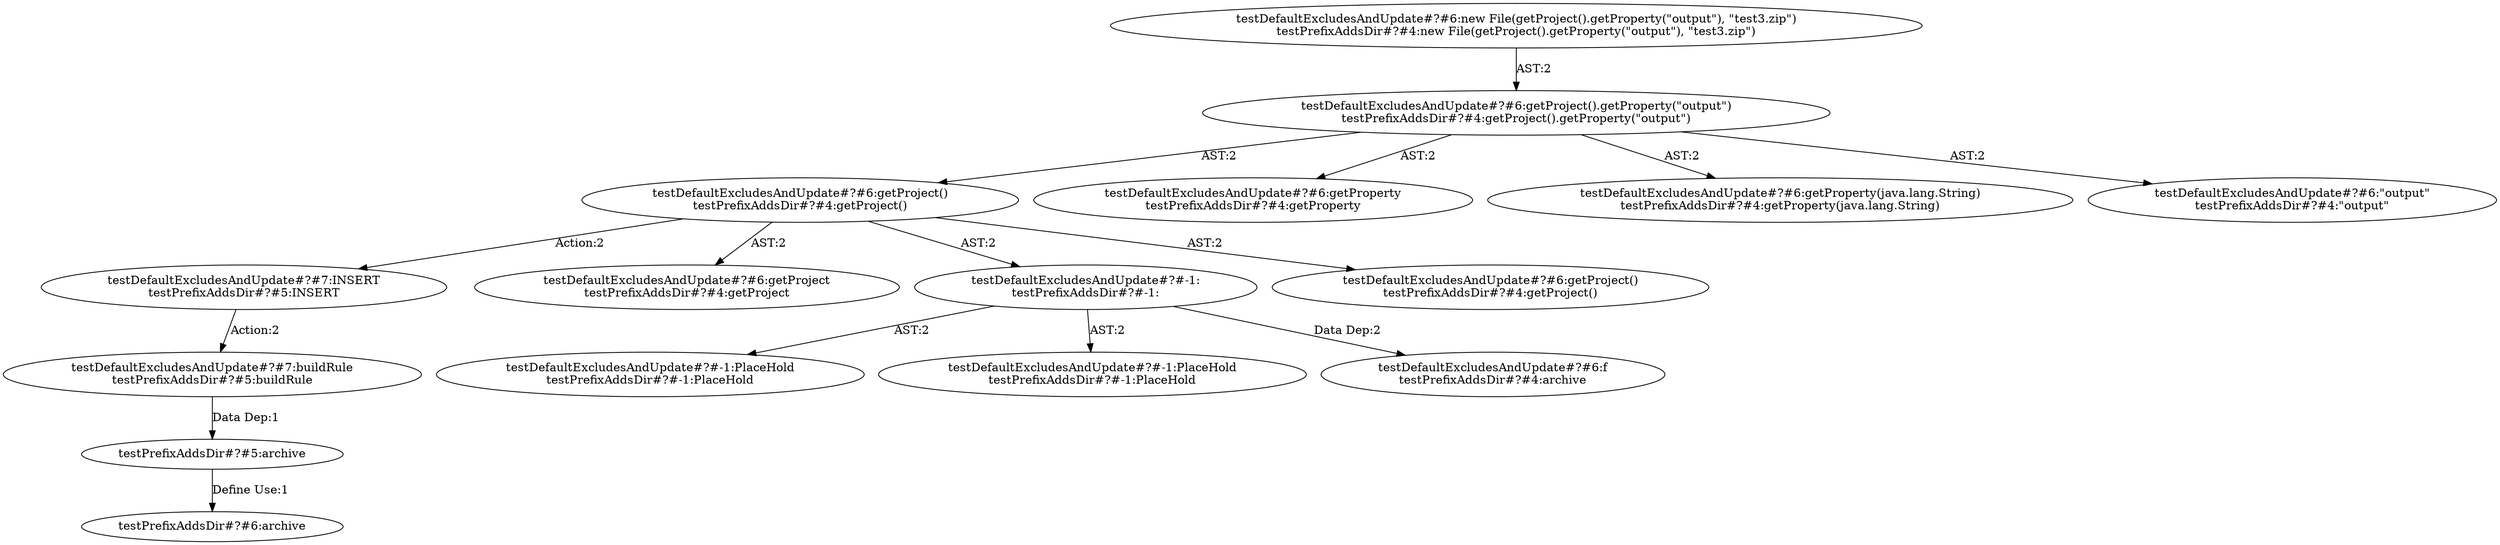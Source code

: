 digraph "Pattern" {
0 [label="testDefaultExcludesAndUpdate#?#7:INSERT
testPrefixAddsDir#?#5:INSERT" shape=ellipse]
1 [label="testDefaultExcludesAndUpdate#?#6:getProject()
testPrefixAddsDir#?#4:getProject()" shape=ellipse]
2 [label="testDefaultExcludesAndUpdate#?#6:getProject().getProperty(\"output\")
testPrefixAddsDir#?#4:getProject().getProperty(\"output\")" shape=ellipse]
3 [label="testDefaultExcludesAndUpdate#?#6:new File(getProject().getProperty(\"output\"), \"test3.zip\")
testPrefixAddsDir#?#4:new File(getProject().getProperty(\"output\"), \"test3.zip\")" shape=ellipse]
4 [label="testDefaultExcludesAndUpdate#?#6:getProperty
testPrefixAddsDir#?#4:getProperty" shape=ellipse]
5 [label="testDefaultExcludesAndUpdate#?#6:getProperty(java.lang.String)
testPrefixAddsDir#?#4:getProperty(java.lang.String)" shape=ellipse]
6 [label="testDefaultExcludesAndUpdate#?#6:\"output\"
testPrefixAddsDir#?#4:\"output\"" shape=ellipse]
7 [label="testDefaultExcludesAndUpdate#?#6:getProject
testPrefixAddsDir#?#4:getProject" shape=ellipse]
8 [label="testDefaultExcludesAndUpdate#?#-1:
testPrefixAddsDir#?#-1:" shape=ellipse]
9 [label="testDefaultExcludesAndUpdate#?#-1:PlaceHold
testPrefixAddsDir#?#-1:PlaceHold" shape=ellipse]
10 [label="testDefaultExcludesAndUpdate#?#-1:PlaceHold
testPrefixAddsDir#?#-1:PlaceHold" shape=ellipse]
11 [label="testDefaultExcludesAndUpdate#?#6:f
testPrefixAddsDir#?#4:archive" shape=ellipse]
12 [label="testDefaultExcludesAndUpdate#?#6:getProject()
testPrefixAddsDir#?#4:getProject()" shape=ellipse]
13 [label="testDefaultExcludesAndUpdate#?#7:buildRule
testPrefixAddsDir#?#5:buildRule" shape=ellipse]
14 [label="testPrefixAddsDir#?#6:archive" shape=ellipse]
15 [label="testPrefixAddsDir#?#5:archive" shape=ellipse]
0 -> 13 [label="Action:2"];
1 -> 0 [label="Action:2"];
1 -> 7 [label="AST:2"];
1 -> 8 [label="AST:2"];
1 -> 12 [label="AST:2"];
2 -> 1 [label="AST:2"];
2 -> 4 [label="AST:2"];
2 -> 5 [label="AST:2"];
2 -> 6 [label="AST:2"];
3 -> 2 [label="AST:2"];
8 -> 9 [label="AST:2"];
8 -> 10 [label="AST:2"];
8 -> 11 [label="Data Dep:2"];
13 -> 15 [label="Data Dep:1"];
15 -> 14 [label="Define Use:1"];
}